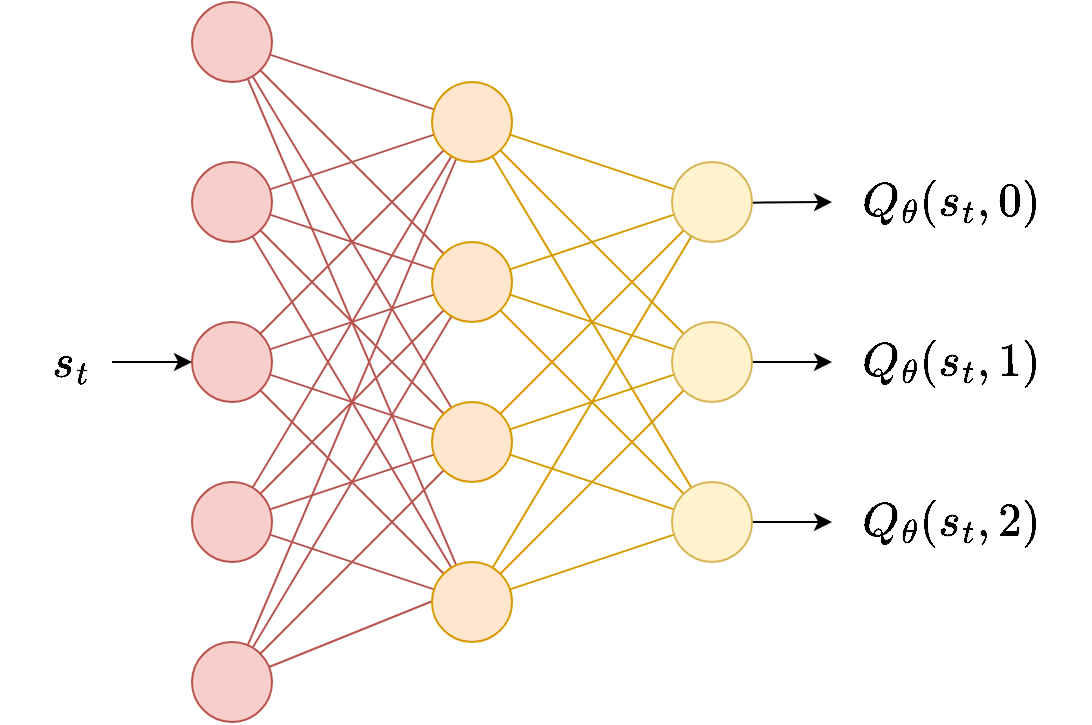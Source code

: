 <mxfile version="13.1.8" type="device"><diagram id="1EGydahg5IScI-xZP1_C" name="Page-1"><mxGraphModel dx="946" dy="592" grid="1" gridSize="10" guides="1" tooltips="1" connect="1" arrows="1" fold="1" page="1" pageScale="1" pageWidth="850" pageHeight="1100" math="1" shadow="0"><root><mxCell id="0"/><mxCell id="1" parent="0"/><mxCell id="_RZ1qZyV9OitU8OjG1FF-13" style="rounded=0;orthogonalLoop=1;jettySize=auto;html=1;endArrow=none;endFill=0;fillColor=#f8cecc;strokeColor=#b85450;" edge="1" parent="1" source="_RZ1qZyV9OitU8OjG1FF-1" target="_RZ1qZyV9OitU8OjG1FF-6"><mxGeometry relative="1" as="geometry"/></mxCell><mxCell id="_RZ1qZyV9OitU8OjG1FF-15" style="edgeStyle=none;rounded=0;orthogonalLoop=1;jettySize=auto;html=1;endArrow=none;endFill=0;fillColor=#f8cecc;strokeColor=#b85450;" edge="1" parent="1" source="_RZ1qZyV9OitU8OjG1FF-1" target="_RZ1qZyV9OitU8OjG1FF-7"><mxGeometry relative="1" as="geometry"/></mxCell><mxCell id="_RZ1qZyV9OitU8OjG1FF-16" style="edgeStyle=none;rounded=0;orthogonalLoop=1;jettySize=auto;html=1;endArrow=none;endFill=0;fillColor=#f8cecc;strokeColor=#b85450;" edge="1" parent="1" source="_RZ1qZyV9OitU8OjG1FF-1" target="_RZ1qZyV9OitU8OjG1FF-8"><mxGeometry relative="1" as="geometry"/></mxCell><mxCell id="_RZ1qZyV9OitU8OjG1FF-17" style="edgeStyle=none;rounded=0;orthogonalLoop=1;jettySize=auto;html=1;endArrow=none;endFill=0;fillColor=#f8cecc;strokeColor=#b85450;" edge="1" parent="1" source="_RZ1qZyV9OitU8OjG1FF-1" target="_RZ1qZyV9OitU8OjG1FF-9"><mxGeometry relative="1" as="geometry"/></mxCell><mxCell id="_RZ1qZyV9OitU8OjG1FF-1" value="" style="ellipse;whiteSpace=wrap;html=1;fillColor=#f8cecc;strokeColor=#b85450;" vertex="1" parent="1"><mxGeometry x="120" y="120" width="40" height="40" as="geometry"/></mxCell><mxCell id="_RZ1qZyV9OitU8OjG1FF-18" style="edgeStyle=none;rounded=0;orthogonalLoop=1;jettySize=auto;html=1;endArrow=none;endFill=0;fillColor=#f8cecc;strokeColor=#b85450;" edge="1" parent="1" source="_RZ1qZyV9OitU8OjG1FF-2" target="_RZ1qZyV9OitU8OjG1FF-6"><mxGeometry relative="1" as="geometry"/></mxCell><mxCell id="_RZ1qZyV9OitU8OjG1FF-19" style="edgeStyle=none;rounded=0;orthogonalLoop=1;jettySize=auto;html=1;endArrow=none;endFill=0;fillColor=#f8cecc;strokeColor=#b85450;" edge="1" parent="1" source="_RZ1qZyV9OitU8OjG1FF-2" target="_RZ1qZyV9OitU8OjG1FF-7"><mxGeometry relative="1" as="geometry"/></mxCell><mxCell id="_RZ1qZyV9OitU8OjG1FF-20" style="edgeStyle=none;rounded=0;orthogonalLoop=1;jettySize=auto;html=1;endArrow=none;endFill=0;fillColor=#f8cecc;strokeColor=#b85450;" edge="1" parent="1" source="_RZ1qZyV9OitU8OjG1FF-2" target="_RZ1qZyV9OitU8OjG1FF-8"><mxGeometry relative="1" as="geometry"/></mxCell><mxCell id="_RZ1qZyV9OitU8OjG1FF-22" style="edgeStyle=none;rounded=0;orthogonalLoop=1;jettySize=auto;html=1;endArrow=none;endFill=0;fillColor=#f8cecc;strokeColor=#b85450;" edge="1" parent="1" source="_RZ1qZyV9OitU8OjG1FF-2" target="_RZ1qZyV9OitU8OjG1FF-9"><mxGeometry relative="1" as="geometry"/></mxCell><mxCell id="_RZ1qZyV9OitU8OjG1FF-2" value="" style="ellipse;whiteSpace=wrap;html=1;fillColor=#f8cecc;strokeColor=#b85450;" vertex="1" parent="1"><mxGeometry x="120" y="200" width="40" height="40" as="geometry"/></mxCell><mxCell id="_RZ1qZyV9OitU8OjG1FF-23" style="edgeStyle=none;rounded=0;orthogonalLoop=1;jettySize=auto;html=1;endArrow=none;endFill=0;fillColor=#f8cecc;strokeColor=#b85450;" edge="1" parent="1" source="_RZ1qZyV9OitU8OjG1FF-3" target="_RZ1qZyV9OitU8OjG1FF-6"><mxGeometry relative="1" as="geometry"/></mxCell><mxCell id="_RZ1qZyV9OitU8OjG1FF-24" style="edgeStyle=none;rounded=0;orthogonalLoop=1;jettySize=auto;html=1;endArrow=none;endFill=0;fillColor=#f8cecc;strokeColor=#b85450;" edge="1" parent="1" source="_RZ1qZyV9OitU8OjG1FF-3" target="_RZ1qZyV9OitU8OjG1FF-7"><mxGeometry relative="1" as="geometry"/></mxCell><mxCell id="_RZ1qZyV9OitU8OjG1FF-25" style="edgeStyle=none;rounded=0;orthogonalLoop=1;jettySize=auto;html=1;endArrow=none;endFill=0;fillColor=#f8cecc;strokeColor=#b85450;" edge="1" parent="1" source="_RZ1qZyV9OitU8OjG1FF-3" target="_RZ1qZyV9OitU8OjG1FF-8"><mxGeometry relative="1" as="geometry"/></mxCell><mxCell id="_RZ1qZyV9OitU8OjG1FF-26" style="edgeStyle=none;rounded=0;orthogonalLoop=1;jettySize=auto;html=1;endArrow=none;endFill=0;fillColor=#f8cecc;strokeColor=#b85450;" edge="1" parent="1" source="_RZ1qZyV9OitU8OjG1FF-3" target="_RZ1qZyV9OitU8OjG1FF-9"><mxGeometry relative="1" as="geometry"/></mxCell><mxCell id="_RZ1qZyV9OitU8OjG1FF-3" value="" style="ellipse;whiteSpace=wrap;html=1;fillColor=#f8cecc;strokeColor=#b85450;" vertex="1" parent="1"><mxGeometry x="120" y="280" width="40" height="40" as="geometry"/></mxCell><mxCell id="_RZ1qZyV9OitU8OjG1FF-27" style="edgeStyle=none;rounded=0;orthogonalLoop=1;jettySize=auto;html=1;endArrow=none;endFill=0;fillColor=#f8cecc;strokeColor=#b85450;" edge="1" parent="1" source="_RZ1qZyV9OitU8OjG1FF-4" target="_RZ1qZyV9OitU8OjG1FF-6"><mxGeometry relative="1" as="geometry"/></mxCell><mxCell id="_RZ1qZyV9OitU8OjG1FF-28" style="edgeStyle=none;rounded=0;orthogonalLoop=1;jettySize=auto;html=1;endArrow=none;endFill=0;fillColor=#f8cecc;strokeColor=#b85450;" edge="1" parent="1" source="_RZ1qZyV9OitU8OjG1FF-4" target="_RZ1qZyV9OitU8OjG1FF-7"><mxGeometry relative="1" as="geometry"/></mxCell><mxCell id="_RZ1qZyV9OitU8OjG1FF-29" style="edgeStyle=none;rounded=0;orthogonalLoop=1;jettySize=auto;html=1;endArrow=none;endFill=0;fillColor=#f8cecc;strokeColor=#b85450;" edge="1" parent="1" source="_RZ1qZyV9OitU8OjG1FF-4" target="_RZ1qZyV9OitU8OjG1FF-8"><mxGeometry relative="1" as="geometry"/></mxCell><mxCell id="_RZ1qZyV9OitU8OjG1FF-30" style="edgeStyle=none;rounded=0;orthogonalLoop=1;jettySize=auto;html=1;endArrow=none;endFill=0;fillColor=#f8cecc;strokeColor=#b85450;" edge="1" parent="1" source="_RZ1qZyV9OitU8OjG1FF-4" target="_RZ1qZyV9OitU8OjG1FF-9"><mxGeometry relative="1" as="geometry"/></mxCell><mxCell id="_RZ1qZyV9OitU8OjG1FF-4" value="" style="ellipse;whiteSpace=wrap;html=1;fillColor=#f8cecc;strokeColor=#b85450;" vertex="1" parent="1"><mxGeometry x="120" y="360" width="40" height="40" as="geometry"/></mxCell><mxCell id="_RZ1qZyV9OitU8OjG1FF-31" style="edgeStyle=none;rounded=0;orthogonalLoop=1;jettySize=auto;html=1;endArrow=none;endFill=0;fillColor=#f8cecc;strokeColor=#b85450;" edge="1" parent="1" source="_RZ1qZyV9OitU8OjG1FF-5" target="_RZ1qZyV9OitU8OjG1FF-6"><mxGeometry relative="1" as="geometry"/></mxCell><mxCell id="_RZ1qZyV9OitU8OjG1FF-32" style="edgeStyle=none;rounded=0;orthogonalLoop=1;jettySize=auto;html=1;endArrow=none;endFill=0;fillColor=#f8cecc;strokeColor=#b85450;" edge="1" parent="1" source="_RZ1qZyV9OitU8OjG1FF-5" target="_RZ1qZyV9OitU8OjG1FF-7"><mxGeometry relative="1" as="geometry"/></mxCell><mxCell id="_RZ1qZyV9OitU8OjG1FF-33" style="edgeStyle=none;rounded=0;orthogonalLoop=1;jettySize=auto;html=1;endArrow=none;endFill=0;fillColor=#f8cecc;strokeColor=#b85450;" edge="1" parent="1" source="_RZ1qZyV9OitU8OjG1FF-5" target="_RZ1qZyV9OitU8OjG1FF-8"><mxGeometry relative="1" as="geometry"/></mxCell><mxCell id="_RZ1qZyV9OitU8OjG1FF-34" style="edgeStyle=none;rounded=0;orthogonalLoop=1;jettySize=auto;html=1;entryX=1;entryY=0;entryDx=0;entryDy=0;endArrow=none;endFill=0;fillColor=#f8cecc;strokeColor=#b85450;" edge="1" parent="1" source="_RZ1qZyV9OitU8OjG1FF-5" target="_RZ1qZyV9OitU8OjG1FF-9"><mxGeometry relative="1" as="geometry"/></mxCell><mxCell id="_RZ1qZyV9OitU8OjG1FF-5" value="" style="ellipse;whiteSpace=wrap;html=1;fillColor=#f8cecc;strokeColor=#b85450;" vertex="1" parent="1"><mxGeometry x="120" y="440" width="40" height="40" as="geometry"/></mxCell><mxCell id="_RZ1qZyV9OitU8OjG1FF-35" style="edgeStyle=none;rounded=0;orthogonalLoop=1;jettySize=auto;html=1;endArrow=none;endFill=0;fillColor=#ffe6cc;strokeColor=#d79b00;" edge="1" parent="1" source="_RZ1qZyV9OitU8OjG1FF-6" target="_RZ1qZyV9OitU8OjG1FF-10"><mxGeometry relative="1" as="geometry"/></mxCell><mxCell id="_RZ1qZyV9OitU8OjG1FF-36" style="edgeStyle=none;rounded=0;orthogonalLoop=1;jettySize=auto;html=1;entryX=0;entryY=0;entryDx=0;entryDy=0;endArrow=none;endFill=0;fillColor=#ffe6cc;strokeColor=#d79b00;" edge="1" parent="1" source="_RZ1qZyV9OitU8OjG1FF-6" target="_RZ1qZyV9OitU8OjG1FF-11"><mxGeometry relative="1" as="geometry"/></mxCell><mxCell id="_RZ1qZyV9OitU8OjG1FF-37" style="edgeStyle=none;rounded=0;orthogonalLoop=1;jettySize=auto;html=1;endArrow=none;endFill=0;fillColor=#ffe6cc;strokeColor=#d79b00;" edge="1" parent="1" source="_RZ1qZyV9OitU8OjG1FF-6" target="_RZ1qZyV9OitU8OjG1FF-12"><mxGeometry relative="1" as="geometry"/></mxCell><mxCell id="_RZ1qZyV9OitU8OjG1FF-6" value="" style="ellipse;whiteSpace=wrap;html=1;fillColor=#ffe6cc;strokeColor=#d79b00;" vertex="1" parent="1"><mxGeometry x="240" y="160" width="40" height="40" as="geometry"/></mxCell><mxCell id="_RZ1qZyV9OitU8OjG1FF-38" style="edgeStyle=none;rounded=0;orthogonalLoop=1;jettySize=auto;html=1;endArrow=none;endFill=0;fillColor=#ffe6cc;strokeColor=#d79b00;" edge="1" parent="1" source="_RZ1qZyV9OitU8OjG1FF-7" target="_RZ1qZyV9OitU8OjG1FF-10"><mxGeometry relative="1" as="geometry"/></mxCell><mxCell id="_RZ1qZyV9OitU8OjG1FF-39" style="edgeStyle=none;rounded=0;orthogonalLoop=1;jettySize=auto;html=1;endArrow=none;endFill=0;fillColor=#ffe6cc;strokeColor=#d79b00;" edge="1" parent="1" source="_RZ1qZyV9OitU8OjG1FF-7" target="_RZ1qZyV9OitU8OjG1FF-11"><mxGeometry relative="1" as="geometry"/></mxCell><mxCell id="_RZ1qZyV9OitU8OjG1FF-40" style="edgeStyle=none;rounded=0;orthogonalLoop=1;jettySize=auto;html=1;endArrow=none;endFill=0;fillColor=#ffe6cc;strokeColor=#d79b00;" edge="1" parent="1" source="_RZ1qZyV9OitU8OjG1FF-7" target="_RZ1qZyV9OitU8OjG1FF-12"><mxGeometry relative="1" as="geometry"/></mxCell><mxCell id="_RZ1qZyV9OitU8OjG1FF-7" value="" style="ellipse;whiteSpace=wrap;html=1;fillColor=#ffe6cc;strokeColor=#d79b00;" vertex="1" parent="1"><mxGeometry x="240" y="240" width="40" height="40" as="geometry"/></mxCell><mxCell id="_RZ1qZyV9OitU8OjG1FF-41" style="edgeStyle=none;rounded=0;orthogonalLoop=1;jettySize=auto;html=1;endArrow=none;endFill=0;fillColor=#ffe6cc;strokeColor=#d79b00;" edge="1" parent="1" source="_RZ1qZyV9OitU8OjG1FF-8" target="_RZ1qZyV9OitU8OjG1FF-10"><mxGeometry relative="1" as="geometry"/></mxCell><mxCell id="_RZ1qZyV9OitU8OjG1FF-42" style="edgeStyle=none;rounded=0;orthogonalLoop=1;jettySize=auto;html=1;endArrow=none;endFill=0;fillColor=#ffe6cc;strokeColor=#d79b00;" edge="1" parent="1" source="_RZ1qZyV9OitU8OjG1FF-8" target="_RZ1qZyV9OitU8OjG1FF-11"><mxGeometry relative="1" as="geometry"/></mxCell><mxCell id="_RZ1qZyV9OitU8OjG1FF-43" style="edgeStyle=none;rounded=0;orthogonalLoop=1;jettySize=auto;html=1;endArrow=none;endFill=0;fillColor=#ffe6cc;strokeColor=#d79b00;" edge="1" parent="1" source="_RZ1qZyV9OitU8OjG1FF-8" target="_RZ1qZyV9OitU8OjG1FF-12"><mxGeometry relative="1" as="geometry"/></mxCell><mxCell id="_RZ1qZyV9OitU8OjG1FF-8" value="" style="ellipse;whiteSpace=wrap;html=1;fillColor=#ffe6cc;strokeColor=#d79b00;" vertex="1" parent="1"><mxGeometry x="240" y="320" width="40" height="40" as="geometry"/></mxCell><mxCell id="_RZ1qZyV9OitU8OjG1FF-44" style="edgeStyle=none;rounded=0;orthogonalLoop=1;jettySize=auto;html=1;endArrow=none;endFill=0;fillColor=#ffe6cc;strokeColor=#d79b00;" edge="1" parent="1" source="_RZ1qZyV9OitU8OjG1FF-9" target="_RZ1qZyV9OitU8OjG1FF-10"><mxGeometry relative="1" as="geometry"/></mxCell><mxCell id="_RZ1qZyV9OitU8OjG1FF-45" style="edgeStyle=none;rounded=0;orthogonalLoop=1;jettySize=auto;html=1;endArrow=none;endFill=0;fillColor=#ffe6cc;strokeColor=#d79b00;" edge="1" parent="1" source="_RZ1qZyV9OitU8OjG1FF-9" target="_RZ1qZyV9OitU8OjG1FF-11"><mxGeometry relative="1" as="geometry"/></mxCell><mxCell id="_RZ1qZyV9OitU8OjG1FF-46" style="edgeStyle=none;rounded=0;orthogonalLoop=1;jettySize=auto;html=1;endArrow=none;endFill=0;fillColor=#ffe6cc;strokeColor=#d79b00;" edge="1" parent="1" source="_RZ1qZyV9OitU8OjG1FF-9" target="_RZ1qZyV9OitU8OjG1FF-12"><mxGeometry relative="1" as="geometry"/></mxCell><mxCell id="_RZ1qZyV9OitU8OjG1FF-9" value="" style="ellipse;whiteSpace=wrap;html=1;fillColor=#ffe6cc;strokeColor=#d79b00;" vertex="1" parent="1"><mxGeometry x="240" y="400" width="40" height="40" as="geometry"/></mxCell><mxCell id="_RZ1qZyV9OitU8OjG1FF-52" style="edgeStyle=none;rounded=0;orthogonalLoop=1;jettySize=auto;html=1;endArrow=classic;endFill=1;" edge="1" parent="1" source="_RZ1qZyV9OitU8OjG1FF-10" target="_RZ1qZyV9OitU8OjG1FF-48"><mxGeometry relative="1" as="geometry"/></mxCell><mxCell id="_RZ1qZyV9OitU8OjG1FF-10" value="" style="ellipse;whiteSpace=wrap;html=1;fillColor=#fff2cc;strokeColor=#d6b656;" vertex="1" parent="1"><mxGeometry x="360" y="200" width="40" height="40" as="geometry"/></mxCell><mxCell id="_RZ1qZyV9OitU8OjG1FF-53" style="edgeStyle=none;rounded=0;orthogonalLoop=1;jettySize=auto;html=1;endArrow=classic;endFill=1;" edge="1" parent="1" source="_RZ1qZyV9OitU8OjG1FF-11" target="_RZ1qZyV9OitU8OjG1FF-49"><mxGeometry relative="1" as="geometry"/></mxCell><mxCell id="_RZ1qZyV9OitU8OjG1FF-11" value="" style="ellipse;whiteSpace=wrap;html=1;fillColor=#fff2cc;strokeColor=#d6b656;" vertex="1" parent="1"><mxGeometry x="360" y="280" width="40" height="40" as="geometry"/></mxCell><mxCell id="_RZ1qZyV9OitU8OjG1FF-54" style="edgeStyle=none;rounded=0;orthogonalLoop=1;jettySize=auto;html=1;entryX=0;entryY=0.5;entryDx=0;entryDy=0;endArrow=classic;endFill=1;" edge="1" parent="1" source="_RZ1qZyV9OitU8OjG1FF-12" target="_RZ1qZyV9OitU8OjG1FF-50"><mxGeometry relative="1" as="geometry"/></mxCell><mxCell id="_RZ1qZyV9OitU8OjG1FF-12" value="" style="ellipse;whiteSpace=wrap;html=1;fillColor=#fff2cc;strokeColor=#d6b656;" vertex="1" parent="1"><mxGeometry x="360" y="360" width="40" height="40" as="geometry"/></mxCell><mxCell id="_RZ1qZyV9OitU8OjG1FF-51" style="edgeStyle=none;rounded=0;orthogonalLoop=1;jettySize=auto;html=1;entryX=0;entryY=0.5;entryDx=0;entryDy=0;endArrow=classic;endFill=1;" edge="1" parent="1" source="_RZ1qZyV9OitU8OjG1FF-47" target="_RZ1qZyV9OitU8OjG1FF-3"><mxGeometry relative="1" as="geometry"/></mxCell><mxCell id="_RZ1qZyV9OitU8OjG1FF-47" value="&lt;font style=&quot;font-size: 20px&quot;&gt;$$s_t$$&lt;/font&gt;" style="text;html=1;strokeColor=none;fillColor=none;align=center;verticalAlign=middle;whiteSpace=wrap;rounded=0;" vertex="1" parent="1"><mxGeometry x="40" y="290" width="40" height="20" as="geometry"/></mxCell><mxCell id="_RZ1qZyV9OitU8OjG1FF-48" value="&lt;font style=&quot;font-size: 20px&quot;&gt;$$Q_\theta(s_t, 0)$$&lt;/font&gt;" style="text;html=1;strokeColor=none;fillColor=none;align=center;verticalAlign=middle;whiteSpace=wrap;rounded=0;" vertex="1" parent="1"><mxGeometry x="440" y="210" width="120" height="20" as="geometry"/></mxCell><mxCell id="_RZ1qZyV9OitU8OjG1FF-49" value="&lt;font style=&quot;font-size: 20px&quot;&gt;$$Q_\theta(s_t, 1)$$&lt;/font&gt;" style="text;html=1;strokeColor=none;fillColor=none;align=center;verticalAlign=middle;whiteSpace=wrap;rounded=0;" vertex="1" parent="1"><mxGeometry x="440" y="290" width="120" height="20" as="geometry"/></mxCell><mxCell id="_RZ1qZyV9OitU8OjG1FF-50" value="&lt;font style=&quot;font-size: 20px&quot;&gt;$$Q_\theta(s_t, 2)$$&lt;/font&gt;" style="text;html=1;strokeColor=none;fillColor=none;align=center;verticalAlign=middle;whiteSpace=wrap;rounded=0;" vertex="1" parent="1"><mxGeometry x="440" y="370" width="120" height="20" as="geometry"/></mxCell></root></mxGraphModel></diagram></mxfile>